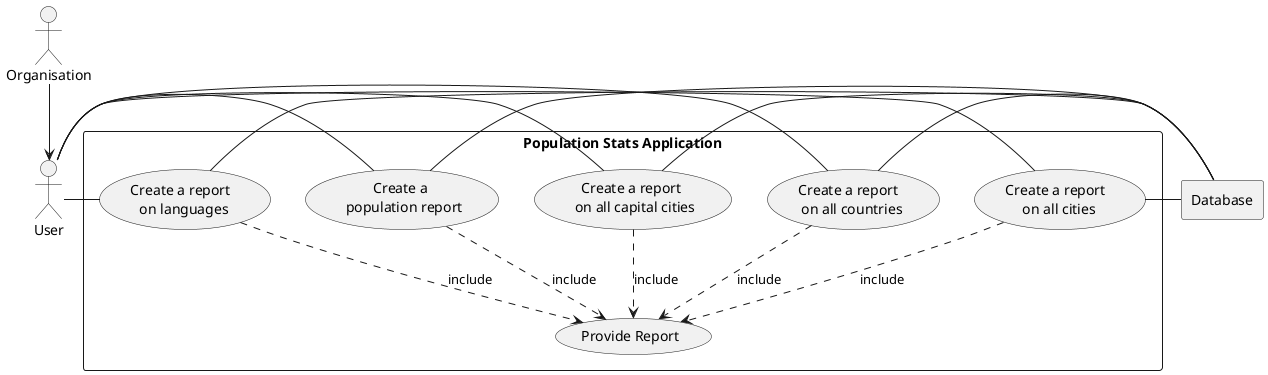 @startuml

actor User as "User"

Organisation --> User

rectangle DB as "Database"

rectangle "Population Stats Application" {

    usecase UC1 as "Create a report \n on all cities"
    usecase UC2 as "Create a report \n on all countries"
    usecase UC3 as "Create a report \n on all capital cities"
    usecase UC4 as "Create a \n population report"
    usecase UC5 as "Create a report \n on languages"

    usecase Provide as "Provide Report"

    User - UC1
    User - UC2
    User - UC3
    User - UC4
    User - UC5

    UC1 - DB
    UC2 - DB
    UC3 - DB
    UC4 - DB
    UC5 - DB

    UC1 ..> Provide : include
    UC2 ..> Provide : include
    UC3 ..> Provide : include
    UC4 ..> Provide : include
    UC5 ..> Provide : include

}

@enduml